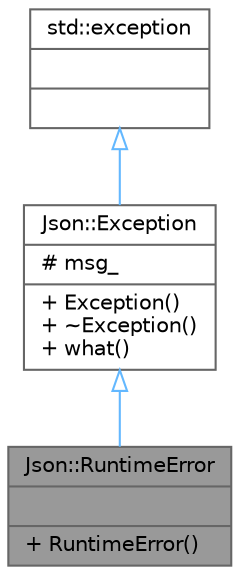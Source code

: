digraph "Json::RuntimeError"
{
 // LATEX_PDF_SIZE
  bgcolor="transparent";
  edge [fontname=Helvetica,fontsize=10,labelfontname=Helvetica,labelfontsize=10];
  node [fontname=Helvetica,fontsize=10,shape=box,height=0.2,width=0.4];
  Node1 [shape=record,label="{Json::RuntimeError\n||+ RuntimeError()\l}",height=0.2,width=0.4,color="gray40", fillcolor="grey60", style="filled", fontcolor="black",tooltip="Exceptions which the user cannot easily avoid."];
  Node2 -> Node1 [dir="back",color="steelblue1",style="solid",arrowtail="onormal"];
  Node2 [shape=record,label="{Json::Exception\n|# msg_\l|+ Exception()\l+ ~Exception()\l+ what()\l}",height=0.2,width=0.4,color="gray40", fillcolor="white", style="filled",URL="$class_json_1_1_exception.html",tooltip="Base class for all exceptions we throw."];
  Node3 -> Node2 [dir="back",color="steelblue1",style="solid",arrowtail="onormal"];
  Node3 [shape=record,label="{std::exception\n||}",height=0.2,width=0.4,color="gray40", fillcolor="white", style="filled",tooltip=" "];
}
